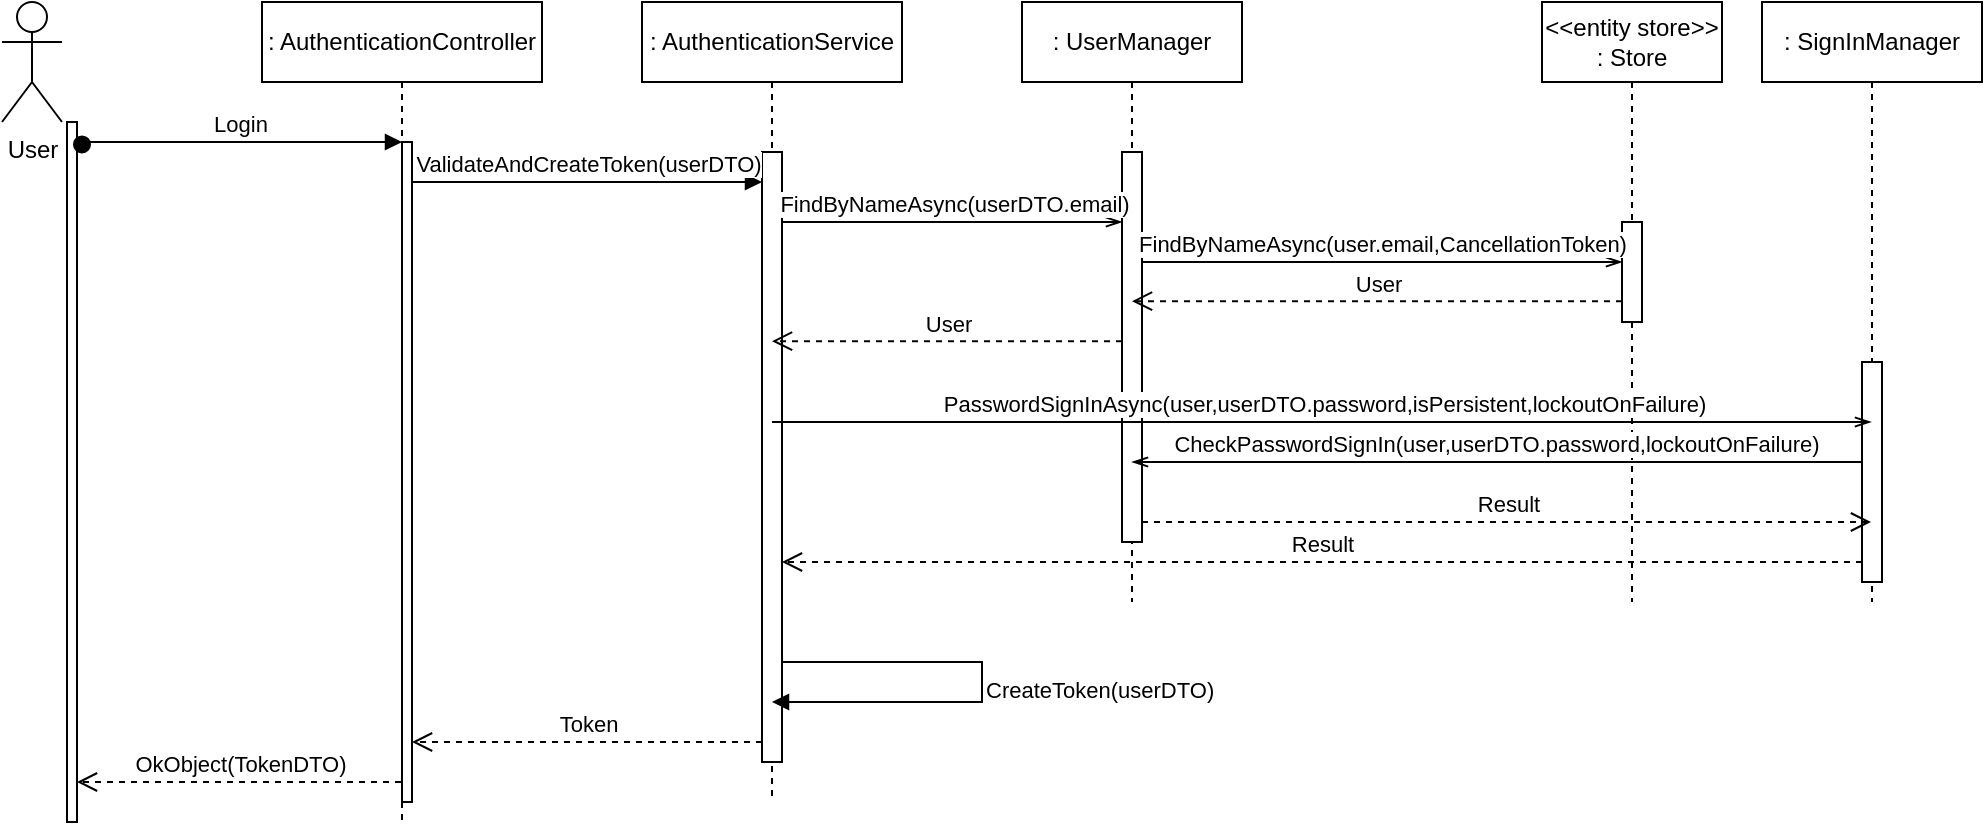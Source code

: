 <mxfile version="24.4.4" type="device">
  <diagram name="Page-1" id="2YBvvXClWsGukQMizWep">
    <mxGraphModel dx="906" dy="652" grid="1" gridSize="10" guides="1" tooltips="1" connect="1" arrows="1" fold="1" page="1" pageScale="1" pageWidth="827" pageHeight="1169" math="0" shadow="0">
      <root>
        <mxCell id="0" />
        <mxCell id="1" parent="0" />
        <mxCell id="aM9ryv3xv72pqoxQDRHE-1" value=": AuthenticationController" style="shape=umlLifeline;perimeter=lifelinePerimeter;whiteSpace=wrap;html=1;container=0;dropTarget=0;collapsible=0;recursiveResize=0;outlineConnect=0;portConstraint=eastwest;newEdgeStyle={&quot;edgeStyle&quot;:&quot;elbowEdgeStyle&quot;,&quot;elbow&quot;:&quot;vertical&quot;,&quot;curved&quot;:0,&quot;rounded&quot;:0};" parent="1" vertex="1">
          <mxGeometry x="250" y="50" width="140" height="410" as="geometry" />
        </mxCell>
        <mxCell id="aM9ryv3xv72pqoxQDRHE-2" value="" style="html=1;points=[];perimeter=orthogonalPerimeter;outlineConnect=0;targetShapes=umlLifeline;portConstraint=eastwest;newEdgeStyle={&quot;edgeStyle&quot;:&quot;elbowEdgeStyle&quot;,&quot;elbow&quot;:&quot;vertical&quot;,&quot;curved&quot;:0,&quot;rounded&quot;:0};" parent="aM9ryv3xv72pqoxQDRHE-1" vertex="1">
          <mxGeometry x="70" y="70" width="5" height="330" as="geometry" />
        </mxCell>
        <mxCell id="aM9ryv3xv72pqoxQDRHE-5" value=": AuthenticationService" style="shape=umlLifeline;perimeter=lifelinePerimeter;whiteSpace=wrap;html=1;container=0;dropTarget=0;collapsible=0;recursiveResize=0;outlineConnect=0;portConstraint=eastwest;newEdgeStyle={&quot;edgeStyle&quot;:&quot;elbowEdgeStyle&quot;,&quot;elbow&quot;:&quot;vertical&quot;,&quot;curved&quot;:0,&quot;rounded&quot;:0};" parent="1" vertex="1">
          <mxGeometry x="440" y="50" width="130" height="400" as="geometry" />
        </mxCell>
        <mxCell id="aM9ryv3xv72pqoxQDRHE-6" value="" style="html=1;points=[];perimeter=orthogonalPerimeter;outlineConnect=0;targetShapes=umlLifeline;portConstraint=eastwest;newEdgeStyle={&quot;edgeStyle&quot;:&quot;elbowEdgeStyle&quot;,&quot;elbow&quot;:&quot;vertical&quot;,&quot;curved&quot;:0,&quot;rounded&quot;:0};" parent="aM9ryv3xv72pqoxQDRHE-5" vertex="1">
          <mxGeometry x="60" y="75" width="10" height="305" as="geometry" />
        </mxCell>
        <mxCell id="A7nqvFEFAUi0H4_SwFc1-15" value="" style="html=1;verticalAlign=bottom;labelBackgroundColor=none;endArrow=block;endFill=1;rounded=0;" parent="aM9ryv3xv72pqoxQDRHE-5" source="aM9ryv3xv72pqoxQDRHE-6" target="aM9ryv3xv72pqoxQDRHE-5" edge="1">
          <mxGeometry width="160" relative="1" as="geometry">
            <mxPoint x="90" y="330" as="sourcePoint" />
            <mxPoint x="250" y="330" as="targetPoint" />
            <Array as="points">
              <mxPoint x="170" y="330" />
              <mxPoint x="170" y="350" />
            </Array>
          </mxGeometry>
        </mxCell>
        <mxCell id="aM9ryv3xv72pqoxQDRHE-7" value="ValidateAndCreateToken(userDTO)" style="html=1;verticalAlign=bottom;endArrow=block;edgeStyle=elbowEdgeStyle;elbow=vertical;curved=0;rounded=0;" parent="1" target="aM9ryv3xv72pqoxQDRHE-6" edge="1">
          <mxGeometry x="-0.001" relative="1" as="geometry">
            <mxPoint x="325" y="140" as="sourcePoint" />
            <Array as="points">
              <mxPoint x="370" y="140" />
            </Array>
            <mxPoint x="489.5" y="140" as="targetPoint" />
            <mxPoint as="offset" />
          </mxGeometry>
        </mxCell>
        <mxCell id="AW9qZRYgZf-F4qoxSW6H-1" value="User" style="shape=umlActor;verticalLabelPosition=bottom;verticalAlign=top;html=1;" parent="1" vertex="1">
          <mxGeometry x="120" y="50" width="30" height="60" as="geometry" />
        </mxCell>
        <mxCell id="AW9qZRYgZf-F4qoxSW6H-3" value=": UserManager" style="shape=umlLifeline;perimeter=lifelinePerimeter;whiteSpace=wrap;html=1;container=0;dropTarget=0;collapsible=0;recursiveResize=0;outlineConnect=0;portConstraint=eastwest;newEdgeStyle={&quot;edgeStyle&quot;:&quot;elbowEdgeStyle&quot;,&quot;elbow&quot;:&quot;vertical&quot;,&quot;curved&quot;:0,&quot;rounded&quot;:0};" parent="1" vertex="1">
          <mxGeometry x="630" y="50" width="110" height="300" as="geometry" />
        </mxCell>
        <mxCell id="AW9qZRYgZf-F4qoxSW6H-4" value="" style="html=1;points=[];perimeter=orthogonalPerimeter;outlineConnect=0;targetShapes=umlLifeline;portConstraint=eastwest;newEdgeStyle={&quot;edgeStyle&quot;:&quot;elbowEdgeStyle&quot;,&quot;elbow&quot;:&quot;vertical&quot;,&quot;curved&quot;:0,&quot;rounded&quot;:0};" parent="AW9qZRYgZf-F4qoxSW6H-3" vertex="1">
          <mxGeometry x="50" y="75" width="10" height="195" as="geometry" />
        </mxCell>
        <mxCell id="AW9qZRYgZf-F4qoxSW6H-5" value="FindByNameAsync(userDTO.email)" style="html=1;verticalAlign=bottom;endArrow=openThin;curved=0;rounded=0;endFill=0;targetPerimeterSpacing=0;endSize=6;" parent="1" source="aM9ryv3xv72pqoxQDRHE-6" target="AW9qZRYgZf-F4qoxSW6H-4" edge="1">
          <mxGeometry x="0.003" width="80" relative="1" as="geometry">
            <mxPoint x="470" y="160" as="sourcePoint" />
            <mxPoint x="670" y="160" as="targetPoint" />
            <Array as="points">
              <mxPoint x="560" y="160" />
            </Array>
            <mxPoint as="offset" />
          </mxGeometry>
        </mxCell>
        <mxCell id="AW9qZRYgZf-F4qoxSW6H-8" value="&lt;div&gt;&amp;lt;&amp;lt;entity store&amp;gt;&amp;gt;&lt;/div&gt;: Store" style="shape=umlLifeline;perimeter=lifelinePerimeter;whiteSpace=wrap;html=1;container=0;dropTarget=0;collapsible=0;recursiveResize=0;outlineConnect=0;portConstraint=eastwest;newEdgeStyle={&quot;edgeStyle&quot;:&quot;elbowEdgeStyle&quot;,&quot;elbow&quot;:&quot;vertical&quot;,&quot;curved&quot;:0,&quot;rounded&quot;:0};" parent="1" vertex="1">
          <mxGeometry x="890" y="50" width="90" height="300" as="geometry" />
        </mxCell>
        <mxCell id="AW9qZRYgZf-F4qoxSW6H-9" value="" style="html=1;points=[];perimeter=orthogonalPerimeter;outlineConnect=0;targetShapes=umlLifeline;portConstraint=eastwest;newEdgeStyle={&quot;edgeStyle&quot;:&quot;elbowEdgeStyle&quot;,&quot;elbow&quot;:&quot;vertical&quot;,&quot;curved&quot;:0,&quot;rounded&quot;:0};" parent="AW9qZRYgZf-F4qoxSW6H-8" vertex="1">
          <mxGeometry x="40" y="110" width="10" height="50" as="geometry" />
        </mxCell>
        <mxCell id="AW9qZRYgZf-F4qoxSW6H-13" value="FindByNameAsync(user.email,CancellationToken)" style="html=1;verticalAlign=bottom;endArrow=openThin;curved=0;rounded=0;endFill=0;" parent="1" source="AW9qZRYgZf-F4qoxSW6H-4" edge="1">
          <mxGeometry width="80" relative="1" as="geometry">
            <mxPoint x="710" y="180" as="sourcePoint" />
            <mxPoint x="930" y="180" as="targetPoint" />
            <Array as="points">
              <mxPoint x="750" y="180" />
            </Array>
          </mxGeometry>
        </mxCell>
        <mxCell id="A7nqvFEFAUi0H4_SwFc1-2" value="User" style="html=1;verticalAlign=bottom;endArrow=open;dashed=1;endSize=8;edgeStyle=elbowEdgeStyle;elbow=horizontal;curved=0;rounded=0;" parent="1" source="AW9qZRYgZf-F4qoxSW6H-9" target="AW9qZRYgZf-F4qoxSW6H-3" edge="1">
          <mxGeometry relative="1" as="geometry">
            <mxPoint x="730" y="199.58" as="targetPoint" />
            <Array as="points">
              <mxPoint x="790" y="199.58" />
            </Array>
            <mxPoint x="865" y="199.58" as="sourcePoint" />
          </mxGeometry>
        </mxCell>
        <mxCell id="A7nqvFEFAUi0H4_SwFc1-3" value="User" style="html=1;verticalAlign=bottom;endArrow=open;dashed=1;endSize=8;edgeStyle=elbowEdgeStyle;elbow=horizontal;curved=0;rounded=0;" parent="1" source="AW9qZRYgZf-F4qoxSW6H-4" target="aM9ryv3xv72pqoxQDRHE-5" edge="1">
          <mxGeometry relative="1" as="geometry">
            <mxPoint x="520" y="220.0" as="targetPoint" />
            <Array as="points">
              <mxPoint x="625" y="219.58" />
            </Array>
            <mxPoint x="650" y="220.0" as="sourcePoint" />
          </mxGeometry>
        </mxCell>
        <mxCell id="A7nqvFEFAUi0H4_SwFc1-5" value=": SignInManager" style="shape=umlLifeline;perimeter=lifelinePerimeter;whiteSpace=wrap;html=1;container=0;dropTarget=0;collapsible=0;recursiveResize=0;outlineConnect=0;portConstraint=eastwest;newEdgeStyle={&quot;edgeStyle&quot;:&quot;elbowEdgeStyle&quot;,&quot;elbow&quot;:&quot;vertical&quot;,&quot;curved&quot;:0,&quot;rounded&quot;:0};" parent="1" vertex="1">
          <mxGeometry x="1000" y="50" width="110" height="300" as="geometry" />
        </mxCell>
        <mxCell id="A7nqvFEFAUi0H4_SwFc1-6" value="" style="html=1;points=[];perimeter=orthogonalPerimeter;outlineConnect=0;targetShapes=umlLifeline;portConstraint=eastwest;newEdgeStyle={&quot;edgeStyle&quot;:&quot;elbowEdgeStyle&quot;,&quot;elbow&quot;:&quot;vertical&quot;,&quot;curved&quot;:0,&quot;rounded&quot;:0};" parent="A7nqvFEFAUi0H4_SwFc1-5" vertex="1">
          <mxGeometry x="50" y="180" width="10" height="110" as="geometry" />
        </mxCell>
        <mxCell id="A7nqvFEFAUi0H4_SwFc1-7" value="PasswordSignInAsync(user,userDTO.password,isPersistent,lockoutOnFailure)" style="html=1;verticalAlign=bottom;endArrow=openThin;curved=0;rounded=0;endFill=0;" parent="1" source="aM9ryv3xv72pqoxQDRHE-5" target="A7nqvFEFAUi0H4_SwFc1-5" edge="1">
          <mxGeometry x="0.003" width="80" relative="1" as="geometry">
            <mxPoint x="530" y="260" as="sourcePoint" />
            <mxPoint x="685" y="260" as="targetPoint" />
            <Array as="points">
              <mxPoint x="580" y="260" />
            </Array>
            <mxPoint as="offset" />
          </mxGeometry>
        </mxCell>
        <mxCell id="A7nqvFEFAUi0H4_SwFc1-9" value="CheckPasswordSignIn(user,userDTO.password,lockoutOnFailure)" style="html=1;verticalAlign=bottom;endArrow=openThin;curved=0;rounded=0;strokeColor=default;endFill=0;" parent="1" source="A7nqvFEFAUi0H4_SwFc1-6" target="AW9qZRYgZf-F4qoxSW6H-3" edge="1">
          <mxGeometry x="0.003" width="80" relative="1" as="geometry">
            <mxPoint x="1040" y="280" as="sourcePoint" />
            <mxPoint x="690" y="280" as="targetPoint" />
            <Array as="points">
              <mxPoint x="705" y="280" />
            </Array>
            <mxPoint as="offset" />
          </mxGeometry>
        </mxCell>
        <mxCell id="A7nqvFEFAUi0H4_SwFc1-12" value="Result" style="html=1;verticalAlign=bottom;endArrow=open;dashed=1;endSize=8;edgeStyle=elbowEdgeStyle;elbow=horizontal;curved=0;rounded=0;" parent="1" source="AW9qZRYgZf-F4qoxSW6H-4" target="A7nqvFEFAUi0H4_SwFc1-5" edge="1">
          <mxGeometry relative="1" as="geometry">
            <mxPoint x="905" y="310" as="targetPoint" />
            <Array as="points">
              <mxPoint x="830" y="310" />
            </Array>
            <mxPoint x="770" y="310" as="sourcePoint" />
          </mxGeometry>
        </mxCell>
        <mxCell id="A7nqvFEFAUi0H4_SwFc1-13" value="Result" style="html=1;verticalAlign=bottom;endArrow=open;dashed=1;endSize=8;edgeStyle=elbowEdgeStyle;elbow=horizontal;curved=0;rounded=0;" parent="1" source="A7nqvFEFAUi0H4_SwFc1-6" target="aM9ryv3xv72pqoxQDRHE-6" edge="1">
          <mxGeometry relative="1" as="geometry">
            <mxPoint x="890" y="330" as="targetPoint" />
            <Array as="points">
              <mxPoint x="950" y="330" />
            </Array>
            <mxPoint x="1025" y="330" as="sourcePoint" />
          </mxGeometry>
        </mxCell>
        <mxCell id="A7nqvFEFAUi0H4_SwFc1-16" value="&lt;span style=&quot;color: rgb(0, 0, 0); font-family: Helvetica; font-size: 11px; font-style: normal; font-variant-ligatures: normal; font-variant-caps: normal; font-weight: 400; letter-spacing: normal; orphans: 2; text-align: center; text-indent: 0px; text-transform: none; widows: 2; word-spacing: 0px; -webkit-text-stroke-width: 0px; white-space: nowrap; background-color: rgb(255, 255, 255); text-decoration-thickness: initial; text-decoration-style: initial; text-decoration-color: initial; display: inline !important; float: none;&quot;&gt;CreateToken(userDTO)&lt;/span&gt;" style="text;whiteSpace=wrap;html=1;" parent="1" vertex="1">
          <mxGeometry x="610" y="380" width="150" height="40" as="geometry" />
        </mxCell>
        <mxCell id="A7nqvFEFAUi0H4_SwFc1-18" value="Token" style="html=1;verticalAlign=bottom;endArrow=open;dashed=1;endSize=8;edgeStyle=elbowEdgeStyle;elbow=horizontal;curved=0;rounded=0;" parent="1" source="aM9ryv3xv72pqoxQDRHE-6" target="aM9ryv3xv72pqoxQDRHE-2" edge="1">
          <mxGeometry relative="1" as="geometry">
            <mxPoint x="340" y="420" as="targetPoint" />
            <Array as="points">
              <mxPoint x="400" y="420" />
            </Array>
            <mxPoint x="475" y="420" as="sourcePoint" />
          </mxGeometry>
        </mxCell>
        <mxCell id="BuuCrf6mGVNdOPJ4ZnFj-1" value="" style="html=1;points=[];perimeter=orthogonalPerimeter;outlineConnect=0;targetShapes=umlLifeline;portConstraint=eastwest;newEdgeStyle={&quot;edgeStyle&quot;:&quot;elbowEdgeStyle&quot;,&quot;elbow&quot;:&quot;vertical&quot;,&quot;curved&quot;:0,&quot;rounded&quot;:0};" vertex="1" parent="1">
          <mxGeometry x="152.5" y="110" width="5" height="350" as="geometry" />
        </mxCell>
        <mxCell id="aM9ryv3xv72pqoxQDRHE-3" value="Login" style="html=1;verticalAlign=bottom;startArrow=oval;endArrow=block;startSize=8;edgeStyle=elbowEdgeStyle;elbow=vertical;curved=0;rounded=0;exitX=1.5;exitY=0.032;exitDx=0;exitDy=0;exitPerimeter=0;" parent="1" target="aM9ryv3xv72pqoxQDRHE-2" edge="1" source="BuuCrf6mGVNdOPJ4ZnFj-1">
          <mxGeometry relative="1" as="geometry">
            <mxPoint x="170" y="120" as="sourcePoint" />
            <Array as="points">
              <mxPoint x="210" y="120" />
            </Array>
          </mxGeometry>
        </mxCell>
        <mxCell id="BuuCrf6mGVNdOPJ4ZnFj-6" value="OkObject(TokenDTO)" style="html=1;verticalAlign=bottom;endArrow=open;dashed=1;endSize=8;edgeStyle=elbowEdgeStyle;elbow=horizontal;curved=0;rounded=0;" edge="1" parent="1" source="aM9ryv3xv72pqoxQDRHE-1" target="BuuCrf6mGVNdOPJ4ZnFj-1">
          <mxGeometry relative="1" as="geometry">
            <mxPoint x="170" y="440" as="targetPoint" />
            <Array as="points">
              <mxPoint x="245" y="440" />
            </Array>
            <mxPoint x="297.5" y="440" as="sourcePoint" />
          </mxGeometry>
        </mxCell>
      </root>
    </mxGraphModel>
  </diagram>
</mxfile>
